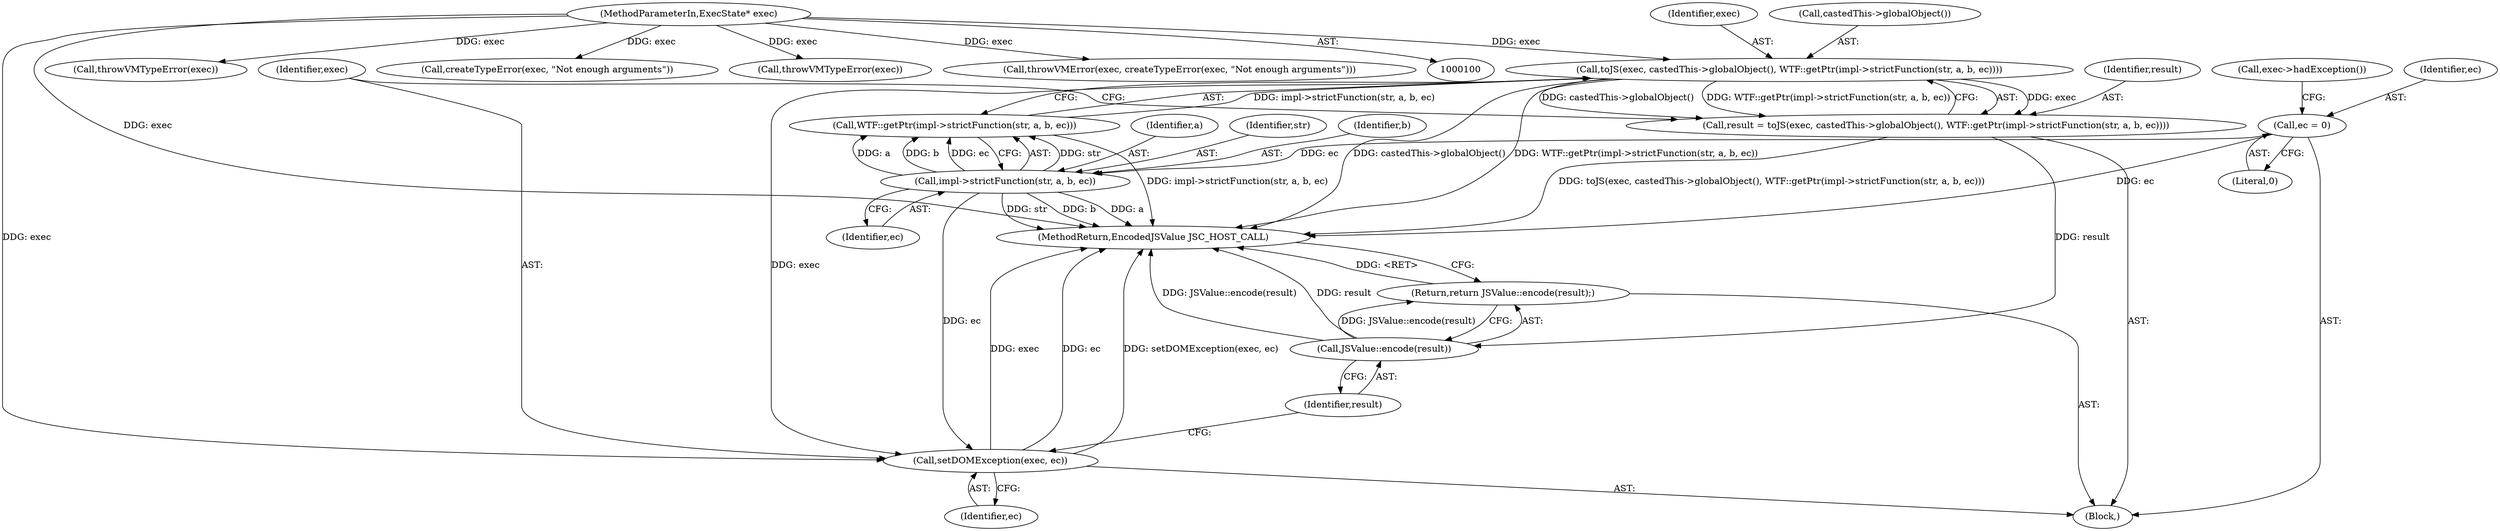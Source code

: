 digraph "0_Chrome_b944f670bb7a8a919daac497a4ea0536c954c201_51@pointer" {
"1000177" [label="(Call,toJS(exec, castedThis->globalObject(), WTF::getPtr(impl->strictFunction(str, a, b, ec))))"];
"1000101" [label="(MethodParameterIn,ExecState* exec)"];
"1000180" [label="(Call,WTF::getPtr(impl->strictFunction(str, a, b, ec)))"];
"1000181" [label="(Call,impl->strictFunction(str, a, b, ec))"];
"1000138" [label="(Call,ec = 0)"];
"1000175" [label="(Call,result = toJS(exec, castedThis->globalObject(), WTF::getPtr(impl->strictFunction(str, a, b, ec))))"];
"1000190" [label="(Call,JSValue::encode(result))"];
"1000189" [label="(Return,return JSValue::encode(result);)"];
"1000186" [label="(Call,setDOMException(exec, ec))"];
"1000192" [label="(MethodReturn,EncodedJSValue JSC_HOST_CALL)"];
"1000183" [label="(Identifier,a)"];
"1000185" [label="(Identifier,ec)"];
"1000113" [label="(Call,throwVMTypeError(exec))"];
"1000187" [label="(Identifier,exec)"];
"1000175" [label="(Call,result = toJS(exec, castedThis->globalObject(), WTF::getPtr(impl->strictFunction(str, a, b, ec))))"];
"1000190" [label="(Call,JSValue::encode(result))"];
"1000178" [label="(Identifier,exec)"];
"1000177" [label="(Call,toJS(exec, castedThis->globalObject(), WTF::getPtr(impl->strictFunction(str, a, b, ec))))"];
"1000182" [label="(Identifier,str)"];
"1000179" [label="(Call,castedThis->globalObject())"];
"1000138" [label="(Call,ec = 0)"];
"1000181" [label="(Call,impl->strictFunction(str, a, b, ec))"];
"1000143" [label="(Call,exec->hadException())"];
"1000188" [label="(Identifier,ec)"];
"1000191" [label="(Identifier,result)"];
"1000102" [label="(Block,)"];
"1000134" [label="(Call,createTypeError(exec, \"Not enough arguments\"))"];
"1000140" [label="(Literal,0)"];
"1000189" [label="(Return,return JSValue::encode(result);)"];
"1000186" [label="(Call,setDOMException(exec, ec))"];
"1000166" [label="(Call,throwVMTypeError(exec))"];
"1000176" [label="(Identifier,result)"];
"1000139" [label="(Identifier,ec)"];
"1000180" [label="(Call,WTF::getPtr(impl->strictFunction(str, a, b, ec)))"];
"1000101" [label="(MethodParameterIn,ExecState* exec)"];
"1000132" [label="(Call,throwVMError(exec, createTypeError(exec, \"Not enough arguments\")))"];
"1000184" [label="(Identifier,b)"];
"1000177" -> "1000175"  [label="AST: "];
"1000177" -> "1000180"  [label="CFG: "];
"1000178" -> "1000177"  [label="AST: "];
"1000179" -> "1000177"  [label="AST: "];
"1000180" -> "1000177"  [label="AST: "];
"1000175" -> "1000177"  [label="CFG: "];
"1000177" -> "1000192"  [label="DDG: castedThis->globalObject()"];
"1000177" -> "1000192"  [label="DDG: WTF::getPtr(impl->strictFunction(str, a, b, ec))"];
"1000177" -> "1000175"  [label="DDG: exec"];
"1000177" -> "1000175"  [label="DDG: castedThis->globalObject()"];
"1000177" -> "1000175"  [label="DDG: WTF::getPtr(impl->strictFunction(str, a, b, ec))"];
"1000101" -> "1000177"  [label="DDG: exec"];
"1000180" -> "1000177"  [label="DDG: impl->strictFunction(str, a, b, ec)"];
"1000177" -> "1000186"  [label="DDG: exec"];
"1000101" -> "1000100"  [label="AST: "];
"1000101" -> "1000192"  [label="DDG: exec"];
"1000101" -> "1000113"  [label="DDG: exec"];
"1000101" -> "1000132"  [label="DDG: exec"];
"1000101" -> "1000134"  [label="DDG: exec"];
"1000101" -> "1000166"  [label="DDG: exec"];
"1000101" -> "1000186"  [label="DDG: exec"];
"1000180" -> "1000181"  [label="CFG: "];
"1000181" -> "1000180"  [label="AST: "];
"1000180" -> "1000192"  [label="DDG: impl->strictFunction(str, a, b, ec)"];
"1000181" -> "1000180"  [label="DDG: str"];
"1000181" -> "1000180"  [label="DDG: a"];
"1000181" -> "1000180"  [label="DDG: b"];
"1000181" -> "1000180"  [label="DDG: ec"];
"1000181" -> "1000185"  [label="CFG: "];
"1000182" -> "1000181"  [label="AST: "];
"1000183" -> "1000181"  [label="AST: "];
"1000184" -> "1000181"  [label="AST: "];
"1000185" -> "1000181"  [label="AST: "];
"1000181" -> "1000192"  [label="DDG: str"];
"1000181" -> "1000192"  [label="DDG: b"];
"1000181" -> "1000192"  [label="DDG: a"];
"1000138" -> "1000181"  [label="DDG: ec"];
"1000181" -> "1000186"  [label="DDG: ec"];
"1000138" -> "1000102"  [label="AST: "];
"1000138" -> "1000140"  [label="CFG: "];
"1000139" -> "1000138"  [label="AST: "];
"1000140" -> "1000138"  [label="AST: "];
"1000143" -> "1000138"  [label="CFG: "];
"1000138" -> "1000192"  [label="DDG: ec"];
"1000175" -> "1000102"  [label="AST: "];
"1000176" -> "1000175"  [label="AST: "];
"1000187" -> "1000175"  [label="CFG: "];
"1000175" -> "1000192"  [label="DDG: toJS(exec, castedThis->globalObject(), WTF::getPtr(impl->strictFunction(str, a, b, ec)))"];
"1000175" -> "1000190"  [label="DDG: result"];
"1000190" -> "1000189"  [label="AST: "];
"1000190" -> "1000191"  [label="CFG: "];
"1000191" -> "1000190"  [label="AST: "];
"1000189" -> "1000190"  [label="CFG: "];
"1000190" -> "1000192"  [label="DDG: JSValue::encode(result)"];
"1000190" -> "1000192"  [label="DDG: result"];
"1000190" -> "1000189"  [label="DDG: JSValue::encode(result)"];
"1000189" -> "1000102"  [label="AST: "];
"1000192" -> "1000189"  [label="CFG: "];
"1000189" -> "1000192"  [label="DDG: <RET>"];
"1000186" -> "1000102"  [label="AST: "];
"1000186" -> "1000188"  [label="CFG: "];
"1000187" -> "1000186"  [label="AST: "];
"1000188" -> "1000186"  [label="AST: "];
"1000191" -> "1000186"  [label="CFG: "];
"1000186" -> "1000192"  [label="DDG: ec"];
"1000186" -> "1000192"  [label="DDG: setDOMException(exec, ec)"];
"1000186" -> "1000192"  [label="DDG: exec"];
}
